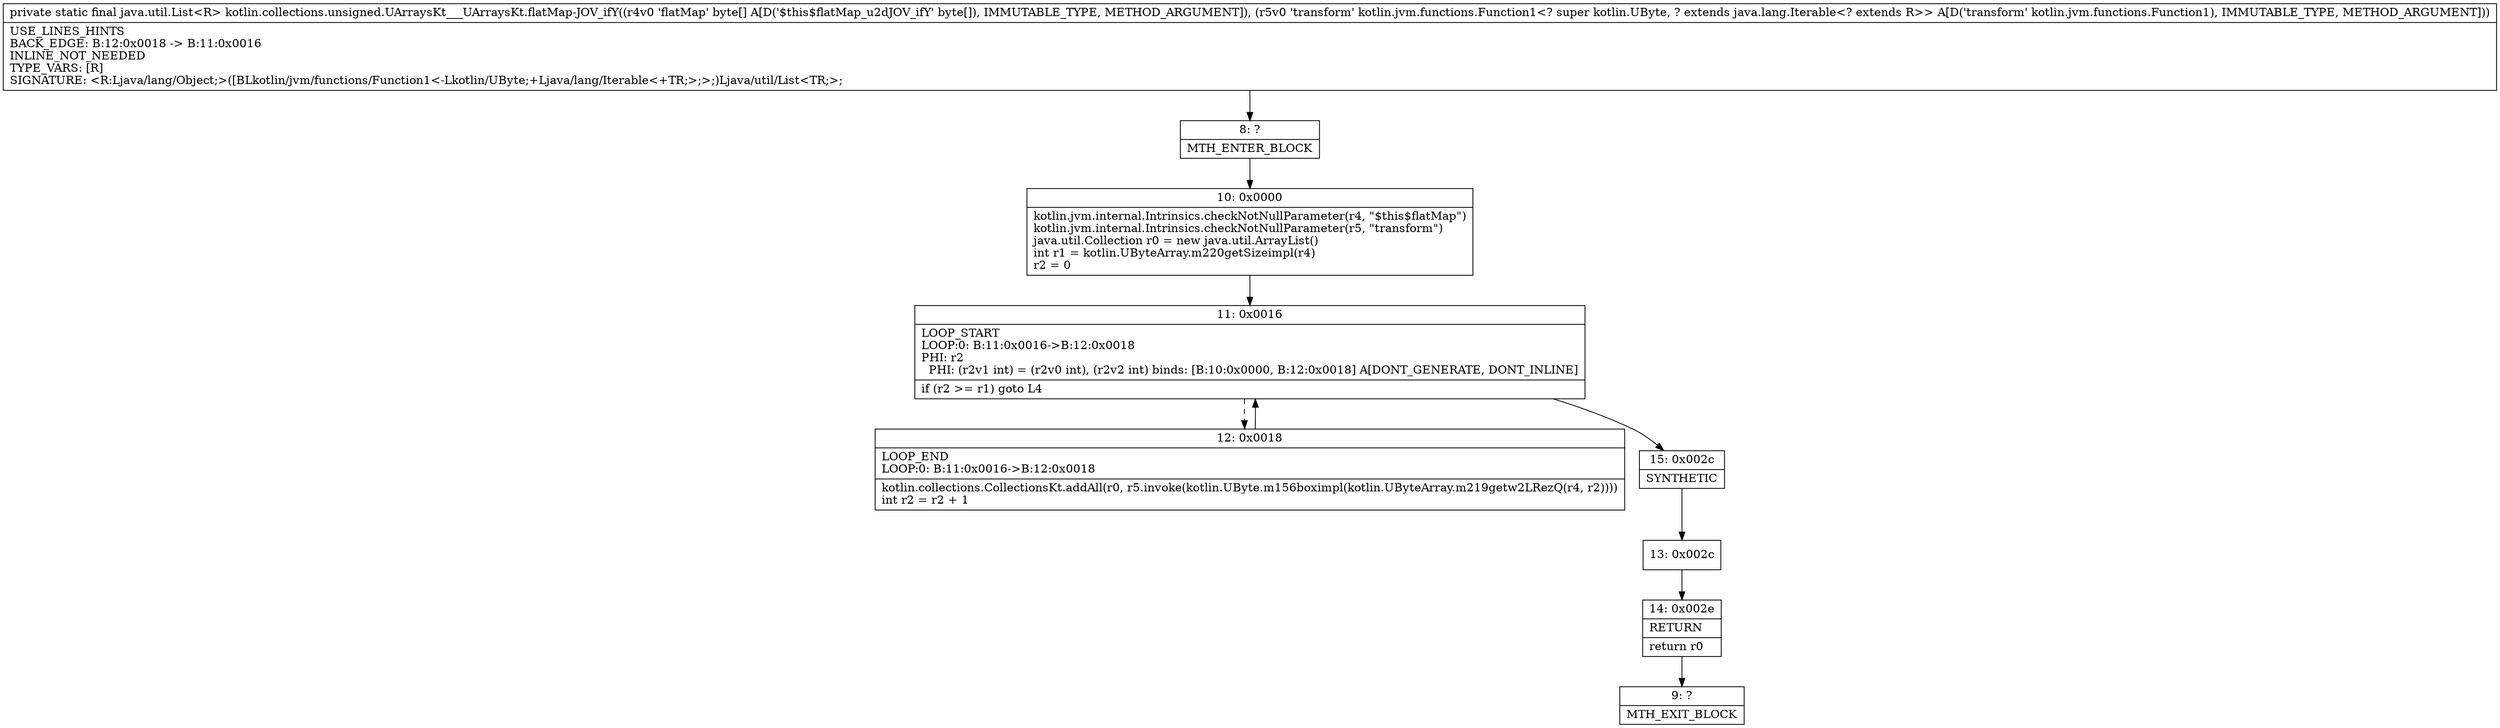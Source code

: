 digraph "CFG forkotlin.collections.unsigned.UArraysKt___UArraysKt.flatMap\-JOV_ifY([BLkotlin\/jvm\/functions\/Function1;)Ljava\/util\/List;" {
Node_8 [shape=record,label="{8\:\ ?|MTH_ENTER_BLOCK\l}"];
Node_10 [shape=record,label="{10\:\ 0x0000|kotlin.jvm.internal.Intrinsics.checkNotNullParameter(r4, \"$this$flatMap\")\lkotlin.jvm.internal.Intrinsics.checkNotNullParameter(r5, \"transform\")\ljava.util.Collection r0 = new java.util.ArrayList()\lint r1 = kotlin.UByteArray.m220getSizeimpl(r4)\lr2 = 0\l}"];
Node_11 [shape=record,label="{11\:\ 0x0016|LOOP_START\lLOOP:0: B:11:0x0016\-\>B:12:0x0018\lPHI: r2 \l  PHI: (r2v1 int) = (r2v0 int), (r2v2 int) binds: [B:10:0x0000, B:12:0x0018] A[DONT_GENERATE, DONT_INLINE]\l|if (r2 \>= r1) goto L4\l}"];
Node_12 [shape=record,label="{12\:\ 0x0018|LOOP_END\lLOOP:0: B:11:0x0016\-\>B:12:0x0018\l|kotlin.collections.CollectionsKt.addAll(r0, r5.invoke(kotlin.UByte.m156boximpl(kotlin.UByteArray.m219getw2LRezQ(r4, r2))))\lint r2 = r2 + 1\l}"];
Node_15 [shape=record,label="{15\:\ 0x002c|SYNTHETIC\l}"];
Node_13 [shape=record,label="{13\:\ 0x002c}"];
Node_14 [shape=record,label="{14\:\ 0x002e|RETURN\l|return r0\l}"];
Node_9 [shape=record,label="{9\:\ ?|MTH_EXIT_BLOCK\l}"];
MethodNode[shape=record,label="{private static final java.util.List\<R\> kotlin.collections.unsigned.UArraysKt___UArraysKt.flatMap\-JOV_ifY((r4v0 'flatMap' byte[] A[D('$this$flatMap_u2dJOV_ifY' byte[]), IMMUTABLE_TYPE, METHOD_ARGUMENT]), (r5v0 'transform' kotlin.jvm.functions.Function1\<? super kotlin.UByte, ? extends java.lang.Iterable\<? extends R\>\> A[D('transform' kotlin.jvm.functions.Function1), IMMUTABLE_TYPE, METHOD_ARGUMENT]))  | USE_LINES_HINTS\lBACK_EDGE: B:12:0x0018 \-\> B:11:0x0016\lINLINE_NOT_NEEDED\lTYPE_VARS: [R]\lSIGNATURE: \<R:Ljava\/lang\/Object;\>([BLkotlin\/jvm\/functions\/Function1\<\-Lkotlin\/UByte;+Ljava\/lang\/Iterable\<+TR;\>;\>;)Ljava\/util\/List\<TR;\>;\l}"];
MethodNode -> Node_8;Node_8 -> Node_10;
Node_10 -> Node_11;
Node_11 -> Node_12[style=dashed];
Node_11 -> Node_15;
Node_12 -> Node_11;
Node_15 -> Node_13;
Node_13 -> Node_14;
Node_14 -> Node_9;
}

